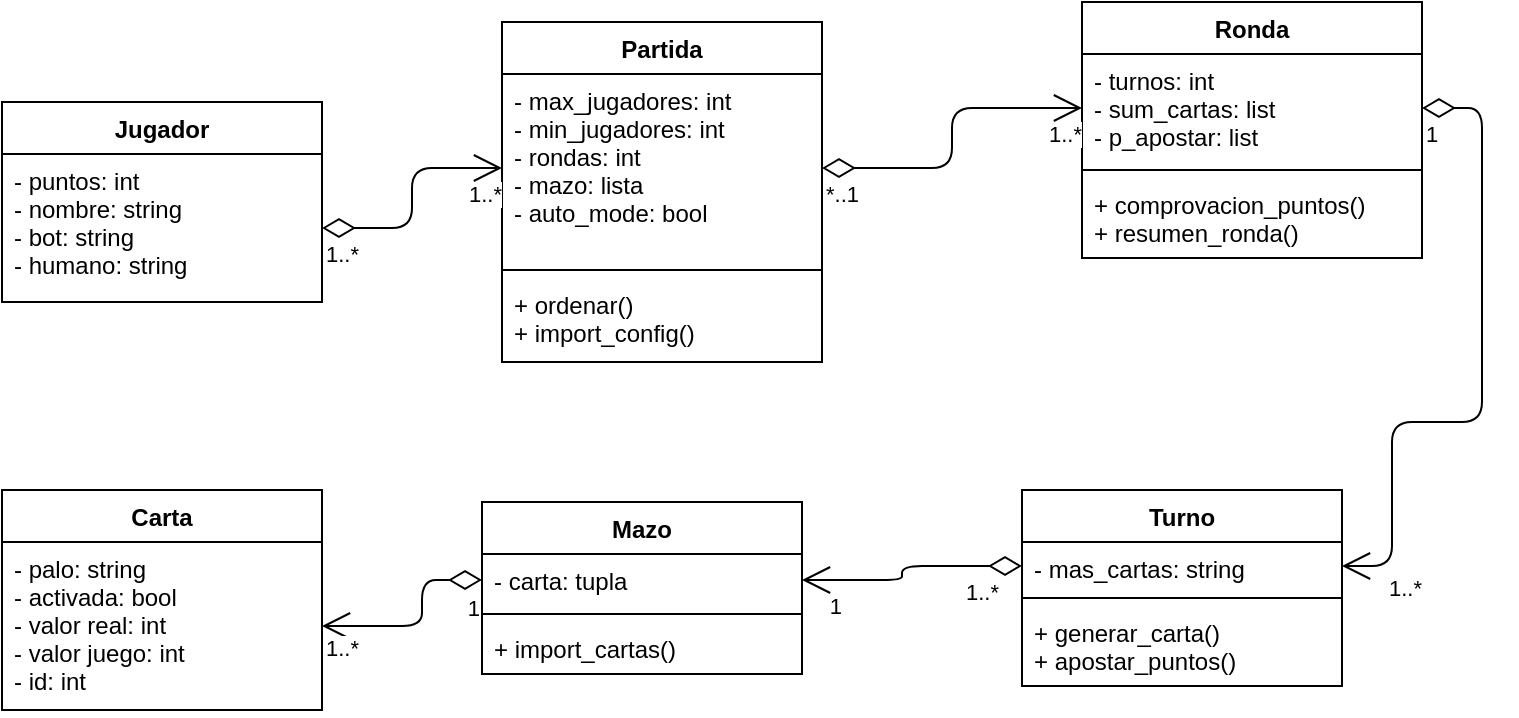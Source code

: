 <mxfile version="13.10.0" type="embed">
    <diagram id="09wJtq3h30csSiZa1kBT" name="Page-1">
        <mxGraphModel dx="788" dy="535" grid="1" gridSize="10" guides="1" tooltips="1" connect="1" arrows="1" fold="1" page="1" pageScale="1" pageWidth="850" pageHeight="1100" math="0" shadow="0">
            <root>
                <mxCell id="0"/>
                <mxCell id="1" parent="0"/>
                <mxCell id="2" value="Jugador" style="swimlane;fontStyle=1;align=center;verticalAlign=top;childLayout=stackLayout;horizontal=1;startSize=26;horizontalStack=0;resizeParent=1;resizeParentMax=0;resizeLast=0;collapsible=1;marginBottom=0;" parent="1" vertex="1">
                    <mxGeometry x="40" y="120" width="160" height="100" as="geometry">
                        <mxRectangle x="110" y="140" width="80" height="26" as="alternateBounds"/>
                    </mxGeometry>
                </mxCell>
                <mxCell id="3" value="- puntos: int&#10;- nombre: string&#10;- bot: string&#10;- humano: string" style="text;strokeColor=none;fillColor=none;align=left;verticalAlign=top;spacingLeft=4;spacingRight=4;overflow=hidden;rotatable=0;points=[[0,0.5],[1,0.5]];portConstraint=eastwest;" parent="2" vertex="1">
                    <mxGeometry y="26" width="160" height="74" as="geometry"/>
                </mxCell>
                <mxCell id="9" value="Partida" style="swimlane;fontStyle=1;align=center;verticalAlign=top;childLayout=stackLayout;horizontal=1;startSize=26;horizontalStack=0;resizeParent=1;resizeParentMax=0;resizeLast=0;collapsible=1;marginBottom=0;" parent="1" vertex="1">
                    <mxGeometry x="290" y="80" width="160" height="170" as="geometry"/>
                </mxCell>
                <mxCell id="10" value="- max_jugadores: int&#10;- min_jugadores: int&#10;- rondas: int&#10;- mazo: lista&#10;- auto_mode: bool" style="text;strokeColor=none;fillColor=none;align=left;verticalAlign=top;spacingLeft=4;spacingRight=4;overflow=hidden;rotatable=0;points=[[0,0.5],[1,0.5]];portConstraint=eastwest;" parent="9" vertex="1">
                    <mxGeometry y="26" width="160" height="94" as="geometry"/>
                </mxCell>
                <mxCell id="11" value="" style="line;strokeWidth=1;fillColor=none;align=left;verticalAlign=middle;spacingTop=-1;spacingLeft=3;spacingRight=3;rotatable=0;labelPosition=right;points=[];portConstraint=eastwest;" parent="9" vertex="1">
                    <mxGeometry y="120" width="160" height="8" as="geometry"/>
                </mxCell>
                <mxCell id="12" value="+ ordenar()&#10;+ import_config()" style="text;strokeColor=none;fillColor=none;align=left;verticalAlign=top;spacingLeft=4;spacingRight=4;overflow=hidden;rotatable=0;points=[[0,0.5],[1,0.5]];portConstraint=eastwest;" parent="9" vertex="1">
                    <mxGeometry y="128" width="160" height="42" as="geometry"/>
                </mxCell>
                <mxCell id="13" value="Ronda" style="swimlane;fontStyle=1;align=center;verticalAlign=top;childLayout=stackLayout;horizontal=1;startSize=26;horizontalStack=0;resizeParent=1;resizeParentMax=0;resizeLast=0;collapsible=1;marginBottom=0;" parent="1" vertex="1">
                    <mxGeometry x="580" y="70" width="170" height="128" as="geometry"/>
                </mxCell>
                <mxCell id="14" value="- turnos: int&#10;- sum_cartas: list&#10;- p_apostar: list" style="text;strokeColor=none;fillColor=none;align=left;verticalAlign=top;spacingLeft=4;spacingRight=4;overflow=hidden;rotatable=0;points=[[0,0.5],[1,0.5]];portConstraint=eastwest;" parent="13" vertex="1">
                    <mxGeometry y="26" width="170" height="54" as="geometry"/>
                </mxCell>
                <mxCell id="15" value="" style="line;strokeWidth=1;fillColor=none;align=left;verticalAlign=middle;spacingTop=-1;spacingLeft=3;spacingRight=3;rotatable=0;labelPosition=right;points=[];portConstraint=eastwest;" parent="13" vertex="1">
                    <mxGeometry y="80" width="170" height="8" as="geometry"/>
                </mxCell>
                <mxCell id="16" value="+ comprovacion_puntos() &#10;+ resumen_ronda()" style="text;strokeColor=none;fillColor=none;align=left;verticalAlign=top;spacingLeft=4;spacingRight=4;overflow=hidden;rotatable=0;points=[[0,0.5],[1,0.5]];portConstraint=eastwest;" parent="13" vertex="1">
                    <mxGeometry y="88" width="170" height="40" as="geometry"/>
                </mxCell>
                <mxCell id="17" value="Turno" style="swimlane;fontStyle=1;align=center;verticalAlign=top;childLayout=stackLayout;horizontal=1;startSize=26;horizontalStack=0;resizeParent=1;resizeParentMax=0;resizeLast=0;collapsible=1;marginBottom=0;" parent="1" vertex="1">
                    <mxGeometry x="550" y="314" width="160" height="98" as="geometry"/>
                </mxCell>
                <mxCell id="18" value="- mas_cartas: string" style="text;strokeColor=none;fillColor=none;align=left;verticalAlign=top;spacingLeft=4;spacingRight=4;overflow=hidden;rotatable=0;points=[[0,0.5],[1,0.5]];portConstraint=eastwest;" parent="17" vertex="1">
                    <mxGeometry y="26" width="160" height="24" as="geometry"/>
                </mxCell>
                <mxCell id="19" value="" style="line;strokeWidth=1;fillColor=none;align=left;verticalAlign=middle;spacingTop=-1;spacingLeft=3;spacingRight=3;rotatable=0;labelPosition=right;points=[];portConstraint=eastwest;" parent="17" vertex="1">
                    <mxGeometry y="50" width="160" height="8" as="geometry"/>
                </mxCell>
                <mxCell id="20" value="+ generar_carta()&#10;+ apostar_puntos()" style="text;strokeColor=none;fillColor=none;align=left;verticalAlign=top;spacingLeft=4;spacingRight=4;overflow=hidden;rotatable=0;points=[[0,0.5],[1,0.5]];portConstraint=eastwest;" parent="17" vertex="1">
                    <mxGeometry y="58" width="160" height="40" as="geometry"/>
                </mxCell>
                <mxCell id="21" value="Mazo" style="swimlane;fontStyle=1;align=center;verticalAlign=top;childLayout=stackLayout;horizontal=1;startSize=26;horizontalStack=0;resizeParent=1;resizeParentMax=0;resizeLast=0;collapsible=1;marginBottom=0;" parent="1" vertex="1">
                    <mxGeometry x="280" y="320" width="160" height="86" as="geometry"/>
                </mxCell>
                <mxCell id="22" value="- carta: tupla " style="text;strokeColor=none;fillColor=none;align=left;verticalAlign=top;spacingLeft=4;spacingRight=4;overflow=hidden;rotatable=0;points=[[0,0.5],[1,0.5]];portConstraint=eastwest;" parent="21" vertex="1">
                    <mxGeometry y="26" width="160" height="26" as="geometry"/>
                </mxCell>
                <mxCell id="23" value="" style="line;strokeWidth=1;fillColor=none;align=left;verticalAlign=middle;spacingTop=-1;spacingLeft=3;spacingRight=3;rotatable=0;labelPosition=right;points=[];portConstraint=eastwest;" parent="21" vertex="1">
                    <mxGeometry y="52" width="160" height="8" as="geometry"/>
                </mxCell>
                <mxCell id="24" value="+ import_cartas()" style="text;strokeColor=none;fillColor=none;align=left;verticalAlign=top;spacingLeft=4;spacingRight=4;overflow=hidden;rotatable=0;points=[[0,0.5],[1,0.5]];portConstraint=eastwest;" parent="21" vertex="1">
                    <mxGeometry y="60" width="160" height="26" as="geometry"/>
                </mxCell>
                <mxCell id="25" value="Carta" style="swimlane;fontStyle=1;align=center;verticalAlign=top;childLayout=stackLayout;horizontal=1;startSize=26;horizontalStack=0;resizeParent=1;resizeParentMax=0;resizeLast=0;collapsible=1;marginBottom=0;" parent="1" vertex="1">
                    <mxGeometry x="40" y="314" width="160" height="110" as="geometry"/>
                </mxCell>
                <mxCell id="26" value="- palo: string&#10;- activada: bool&#10;- valor real: int&#10;- valor juego: int&#10;- id: int" style="text;strokeColor=none;fillColor=none;align=left;verticalAlign=top;spacingLeft=4;spacingRight=4;overflow=hidden;rotatable=0;points=[[0,0.5],[1,0.5]];portConstraint=eastwest;" parent="25" vertex="1">
                    <mxGeometry y="26" width="160" height="84" as="geometry"/>
                </mxCell>
                <mxCell id="39" value="" style="endArrow=open;html=1;endSize=12;startArrow=diamondThin;startSize=14;startFill=0;edgeStyle=orthogonalEdgeStyle;exitX=1;exitY=0.5;exitDx=0;exitDy=0;entryX=0;entryY=0.5;entryDx=0;entryDy=0;" edge="1" parent="1" source="3" target="10">
                    <mxGeometry x="-0.131" y="-73" relative="1" as="geometry">
                        <mxPoint x="80" y="210" as="sourcePoint"/>
                        <mxPoint x="240" y="210" as="targetPoint"/>
                        <mxPoint x="10" y="-1" as="offset"/>
                    </mxGeometry>
                </mxCell>
                <mxCell id="40" value="1..*" style="edgeLabel;resizable=0;html=1;align=left;verticalAlign=top;" connectable="0" vertex="1" parent="39">
                    <mxGeometry x="-1" relative="1" as="geometry"/>
                </mxCell>
                <mxCell id="41" value="1..*" style="edgeLabel;resizable=0;html=1;align=right;verticalAlign=top;" connectable="0" vertex="1" parent="39">
                    <mxGeometry x="1" relative="1" as="geometry"/>
                </mxCell>
                <mxCell id="42" value="" style="endArrow=open;html=1;endSize=12;startArrow=diamondThin;startSize=14;startFill=0;edgeStyle=orthogonalEdgeStyle;exitX=1;exitY=0.5;exitDx=0;exitDy=0;entryX=0;entryY=0.5;entryDx=0;entryDy=0;" edge="1" parent="1" source="10" target="14">
                    <mxGeometry x="-0.131" y="-73" relative="1" as="geometry">
                        <mxPoint x="410" y="275" as="sourcePoint"/>
                        <mxPoint x="510" y="260" as="targetPoint"/>
                        <mxPoint x="10" y="-1" as="offset"/>
                        <Array as="points">
                            <mxPoint x="515" y="153"/>
                            <mxPoint x="515" y="123"/>
                        </Array>
                    </mxGeometry>
                </mxCell>
                <mxCell id="43" value="*..1" style="edgeLabel;resizable=0;html=1;align=left;verticalAlign=top;" connectable="0" vertex="1" parent="42">
                    <mxGeometry x="-1" relative="1" as="geometry"/>
                </mxCell>
                <mxCell id="44" value="1..*" style="edgeLabel;resizable=0;html=1;align=right;verticalAlign=top;" connectable="0" vertex="1" parent="42">
                    <mxGeometry x="1" relative="1" as="geometry"/>
                </mxCell>
                <mxCell id="45" value="" style="endArrow=open;html=1;endSize=12;startArrow=diamondThin;startSize=14;startFill=0;edgeStyle=orthogonalEdgeStyle;exitX=1;exitY=0.5;exitDx=0;exitDy=0;entryX=1;entryY=0.5;entryDx=0;entryDy=0;" edge="1" parent="1" source="14" target="18">
                    <mxGeometry x="-0.131" y="-73" relative="1" as="geometry">
                        <mxPoint x="670" y="280" as="sourcePoint"/>
                        <mxPoint x="800" y="250" as="targetPoint"/>
                        <mxPoint x="10" y="-1" as="offset"/>
                        <Array as="points">
                            <mxPoint x="780" y="123"/>
                            <mxPoint x="780" y="280"/>
                            <mxPoint x="735" y="280"/>
                            <mxPoint x="735" y="352"/>
                        </Array>
                    </mxGeometry>
                </mxCell>
                <mxCell id="46" value="1" style="edgeLabel;resizable=0;html=1;align=left;verticalAlign=top;" connectable="0" vertex="1" parent="45">
                    <mxGeometry x="-1" relative="1" as="geometry"/>
                </mxCell>
                <mxCell id="47" value="1..*" style="edgeLabel;resizable=0;html=1;align=right;verticalAlign=top;" connectable="0" vertex="1" parent="45">
                    <mxGeometry x="1" relative="1" as="geometry">
                        <mxPoint x="40" y="-2" as="offset"/>
                    </mxGeometry>
                </mxCell>
                <mxCell id="48" value="" style="endArrow=open;html=1;endSize=12;startArrow=diamondThin;startSize=14;startFill=0;edgeStyle=orthogonalEdgeStyle;exitX=0;exitY=0.5;exitDx=0;exitDy=0;entryX=1;entryY=0.5;entryDx=0;entryDy=0;" edge="1" parent="1" source="18" target="22">
                    <mxGeometry x="-0.131" y="-73" relative="1" as="geometry">
                        <mxPoint x="440" y="280" as="sourcePoint"/>
                        <mxPoint x="570" y="250" as="targetPoint"/>
                        <mxPoint x="10" y="-1" as="offset"/>
                        <Array as="points">
                            <mxPoint x="490" y="352"/>
                            <mxPoint x="490" y="359"/>
                        </Array>
                    </mxGeometry>
                </mxCell>
                <mxCell id="49" value="1..*" style="edgeLabel;resizable=0;html=1;align=left;verticalAlign=top;" connectable="0" vertex="1" parent="48">
                    <mxGeometry x="-1" relative="1" as="geometry">
                        <mxPoint x="-30" as="offset"/>
                    </mxGeometry>
                </mxCell>
                <mxCell id="50" value="1" style="edgeLabel;resizable=0;html=1;align=right;verticalAlign=top;" connectable="0" vertex="1" parent="48">
                    <mxGeometry x="1" relative="1" as="geometry">
                        <mxPoint x="20.21" as="offset"/>
                    </mxGeometry>
                </mxCell>
                <mxCell id="51" value="" style="endArrow=open;html=1;endSize=12;startArrow=diamondThin;startSize=14;startFill=0;edgeStyle=orthogonalEdgeStyle;exitX=0;exitY=0.5;exitDx=0;exitDy=0;entryX=1;entryY=0.5;entryDx=0;entryDy=0;" edge="1" parent="1" source="22" target="26">
                    <mxGeometry x="-0.131" y="-73" relative="1" as="geometry">
                        <mxPoint x="320" y="450.03" as="sourcePoint"/>
                        <mxPoint x="210" y="457.03" as="targetPoint"/>
                        <mxPoint x="10" y="-1" as="offset"/>
                        <Array as="points">
                            <mxPoint x="250" y="359"/>
                            <mxPoint x="250" y="382"/>
                        </Array>
                    </mxGeometry>
                </mxCell>
                <mxCell id="52" value="1..*" style="edgeLabel;resizable=0;html=1;align=left;verticalAlign=top;" connectable="0" vertex="1" parent="51">
                    <mxGeometry x="-1" relative="1" as="geometry">
                        <mxPoint x="-80" y="21" as="offset"/>
                    </mxGeometry>
                </mxCell>
                <mxCell id="53" value="1" style="edgeLabel;resizable=0;html=1;align=right;verticalAlign=top;" connectable="0" vertex="1" parent="51">
                    <mxGeometry x="1" relative="1" as="geometry">
                        <mxPoint x="79.79" y="-22" as="offset"/>
                    </mxGeometry>
                </mxCell>
            </root>
        </mxGraphModel>
    </diagram>
</mxfile>